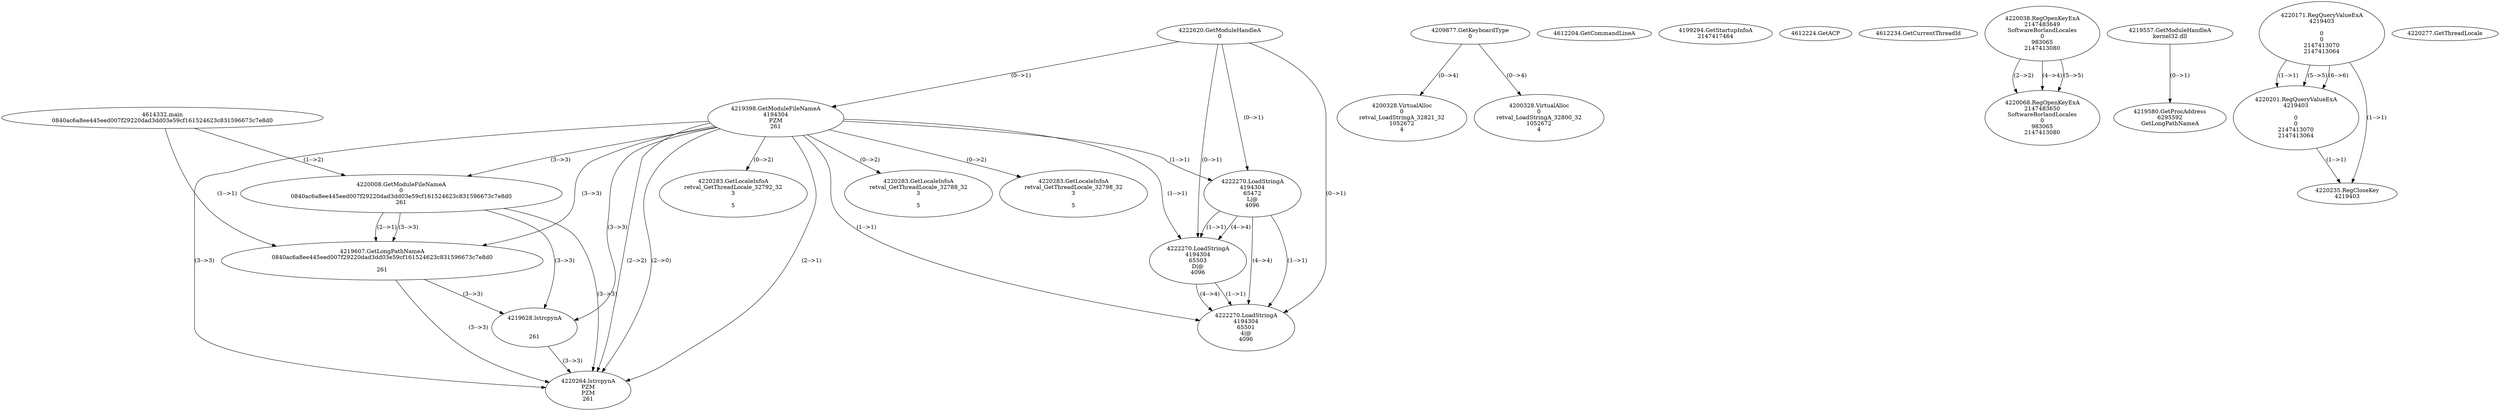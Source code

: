 // Global SCDG with merge call
digraph {
	0 [label="4614332.main
0840ac6a8ee445eed007f29220dad3dd03e59cf161524623c831596673c7e8d0"]
	1 [label="4222620.GetModuleHandleA
0"]
	2 [label="4209877.GetKeyboardType
0"]
	3 [label="4612204.GetCommandLineA
"]
	4 [label="4199294.GetStartupInfoA
2147417464"]
	5 [label="4612224.GetACP
"]
	6 [label="4612234.GetCurrentThreadId
"]
	7 [label="4219398.GetModuleFileNameA
4194304
PZM
261"]
	1 -> 7 [label="(0-->1)"]
	8 [label="4220008.GetModuleFileNameA
0
0840ac6a8ee445eed007f29220dad3dd03e59cf161524623c831596673c7e8d0
261"]
	0 -> 8 [label="(1-->2)"]
	7 -> 8 [label="(3-->3)"]
	9 [label="4220038.RegOpenKeyExA
2147483649
Software\Borland\Locales
0
983065
2147413080"]
	10 [label="4220068.RegOpenKeyExA
2147483650
Software\Borland\Locales
0
983065
2147413080"]
	9 -> 10 [label="(2-->2)"]
	9 -> 10 [label="(4-->4)"]
	9 -> 10 [label="(5-->5)"]
	11 [label="4219557.GetModuleHandleA
kernel32.dll"]
	12 [label="4219580.GetProcAddress
6295592
GetLongPathNameA"]
	11 -> 12 [label="(0-->1)"]
	13 [label="4219607.GetLongPathNameA
0840ac6a8ee445eed007f29220dad3dd03e59cf161524623c831596673c7e8d0

261"]
	0 -> 13 [label="(1-->1)"]
	8 -> 13 [label="(2-->1)"]
	7 -> 13 [label="(3-->3)"]
	8 -> 13 [label="(3-->3)"]
	14 [label="4219628.lstrcpynA


261"]
	7 -> 14 [label="(3-->3)"]
	8 -> 14 [label="(3-->3)"]
	13 -> 14 [label="(3-->3)"]
	15 [label="4220171.RegQueryValueExA
4219403

0
0
2147413070
2147413064"]
	16 [label="4220201.RegQueryValueExA
4219403

0
0
2147413070
2147413064"]
	15 -> 16 [label="(1-->1)"]
	15 -> 16 [label="(5-->5)"]
	15 -> 16 [label="(6-->6)"]
	17 [label="4220235.RegCloseKey
4219403"]
	15 -> 17 [label="(1-->1)"]
	16 -> 17 [label="(1-->1)"]
	18 [label="4220264.lstrcpynA
PZM
PZM
261"]
	7 -> 18 [label="(2-->1)"]
	7 -> 18 [label="(2-->2)"]
	7 -> 18 [label="(3-->3)"]
	8 -> 18 [label="(3-->3)"]
	13 -> 18 [label="(3-->3)"]
	14 -> 18 [label="(3-->3)"]
	7 -> 18 [label="(2-->0)"]
	19 [label="4220277.GetThreadLocale
"]
	20 [label="4220283.GetLocaleInfoA
retval_GetThreadLocale_32792_32
3

5"]
	7 -> 20 [label="(0-->2)"]
	21 [label="4222270.LoadStringA
4194304
65472
L|@
4096"]
	1 -> 21 [label="(0-->1)"]
	7 -> 21 [label="(1-->1)"]
	22 [label="4222270.LoadStringA
4194304
65503
D|@
4096"]
	1 -> 22 [label="(0-->1)"]
	7 -> 22 [label="(1-->1)"]
	21 -> 22 [label="(1-->1)"]
	21 -> 22 [label="(4-->4)"]
	23 [label="4222270.LoadStringA
4194304
65501
4|@
4096"]
	1 -> 23 [label="(0-->1)"]
	7 -> 23 [label="(1-->1)"]
	21 -> 23 [label="(1-->1)"]
	22 -> 23 [label="(1-->1)"]
	21 -> 23 [label="(4-->4)"]
	22 -> 23 [label="(4-->4)"]
	24 [label="4200328.VirtualAlloc
0
retval_LoadStringA_32821_32
1052672
4"]
	2 -> 24 [label="(0-->4)"]
	25 [label="4220283.GetLocaleInfoA
retval_GetThreadLocale_32788_32
3

5"]
	7 -> 25 [label="(0-->2)"]
	26 [label="4220283.GetLocaleInfoA
retval_GetThreadLocale_32798_32
3

5"]
	7 -> 26 [label="(0-->2)"]
	27 [label="4200328.VirtualAlloc
0
retval_LoadStringA_32800_32
1052672
4"]
	2 -> 27 [label="(0-->4)"]
}
